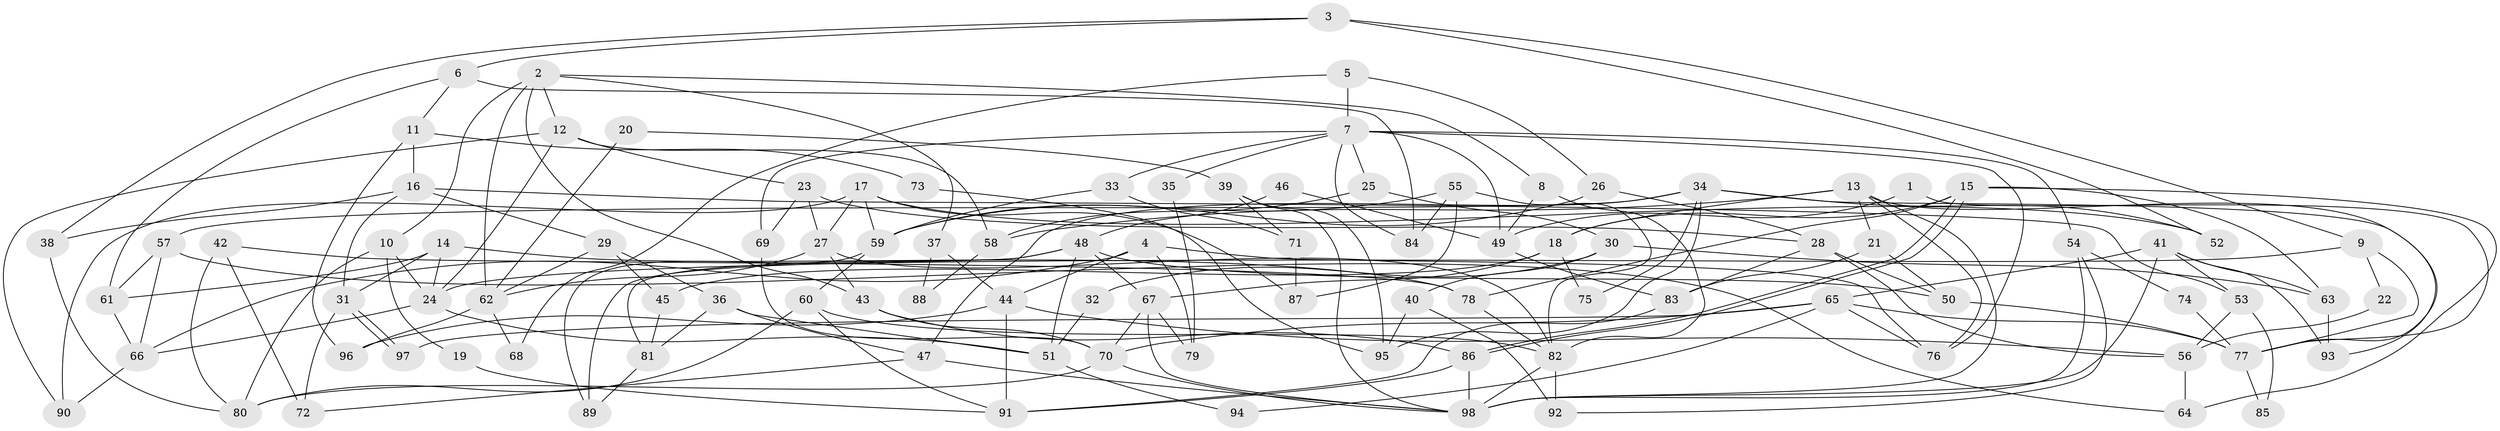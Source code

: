 // Generated by graph-tools (version 1.1) at 2025/26/03/09/25 03:26:22]
// undirected, 98 vertices, 196 edges
graph export_dot {
graph [start="1"]
  node [color=gray90,style=filled];
  1;
  2;
  3;
  4;
  5;
  6;
  7;
  8;
  9;
  10;
  11;
  12;
  13;
  14;
  15;
  16;
  17;
  18;
  19;
  20;
  21;
  22;
  23;
  24;
  25;
  26;
  27;
  28;
  29;
  30;
  31;
  32;
  33;
  34;
  35;
  36;
  37;
  38;
  39;
  40;
  41;
  42;
  43;
  44;
  45;
  46;
  47;
  48;
  49;
  50;
  51;
  52;
  53;
  54;
  55;
  56;
  57;
  58;
  59;
  60;
  61;
  62;
  63;
  64;
  65;
  66;
  67;
  68;
  69;
  70;
  71;
  72;
  73;
  74;
  75;
  76;
  77;
  78;
  79;
  80;
  81;
  82;
  83;
  84;
  85;
  86;
  87;
  88;
  89;
  90;
  91;
  92;
  93;
  94;
  95;
  96;
  97;
  98;
  1 -- 49;
  1 -- 77;
  2 -- 12;
  2 -- 43;
  2 -- 8;
  2 -- 10;
  2 -- 37;
  2 -- 62;
  3 -- 52;
  3 -- 6;
  3 -- 9;
  3 -- 38;
  4 -- 76;
  4 -- 66;
  4 -- 44;
  4 -- 79;
  5 -- 7;
  5 -- 26;
  5 -- 68;
  6 -- 61;
  6 -- 84;
  6 -- 11;
  7 -- 49;
  7 -- 69;
  7 -- 25;
  7 -- 33;
  7 -- 35;
  7 -- 54;
  7 -- 76;
  7 -- 84;
  8 -- 82;
  8 -- 49;
  9 -- 77;
  9 -- 22;
  9 -- 24;
  10 -- 80;
  10 -- 19;
  10 -- 24;
  11 -- 16;
  11 -- 73;
  11 -- 96;
  12 -- 24;
  12 -- 23;
  12 -- 58;
  12 -- 90;
  13 -- 98;
  13 -- 58;
  13 -- 18;
  13 -- 21;
  13 -- 76;
  13 -- 77;
  14 -- 24;
  14 -- 78;
  14 -- 31;
  14 -- 61;
  15 -- 86;
  15 -- 86;
  15 -- 18;
  15 -- 63;
  15 -- 64;
  15 -- 78;
  16 -- 29;
  16 -- 31;
  16 -- 38;
  16 -- 53;
  17 -- 90;
  17 -- 27;
  17 -- 52;
  17 -- 59;
  17 -- 87;
  18 -- 67;
  18 -- 45;
  18 -- 75;
  19 -- 91;
  20 -- 39;
  20 -- 62;
  21 -- 50;
  21 -- 83;
  22 -- 56;
  23 -- 28;
  23 -- 27;
  23 -- 69;
  24 -- 51;
  24 -- 66;
  25 -- 30;
  25 -- 58;
  26 -- 28;
  26 -- 59;
  27 -- 43;
  27 -- 82;
  27 -- 62;
  28 -- 83;
  28 -- 56;
  28 -- 50;
  29 -- 45;
  29 -- 62;
  29 -- 36;
  30 -- 40;
  30 -- 63;
  30 -- 32;
  31 -- 97;
  31 -- 97;
  31 -- 72;
  32 -- 51;
  33 -- 59;
  33 -- 71;
  34 -- 93;
  34 -- 47;
  34 -- 52;
  34 -- 57;
  34 -- 75;
  34 -- 95;
  35 -- 79;
  36 -- 51;
  36 -- 47;
  36 -- 81;
  37 -- 44;
  37 -- 88;
  38 -- 80;
  39 -- 71;
  39 -- 98;
  39 -- 95;
  40 -- 92;
  40 -- 95;
  41 -- 65;
  41 -- 53;
  41 -- 63;
  41 -- 93;
  41 -- 98;
  42 -- 80;
  42 -- 72;
  42 -- 78;
  43 -- 86;
  43 -- 70;
  44 -- 96;
  44 -- 56;
  44 -- 91;
  45 -- 81;
  46 -- 49;
  46 -- 48;
  47 -- 98;
  47 -- 72;
  48 -- 50;
  48 -- 81;
  48 -- 51;
  48 -- 67;
  48 -- 89;
  49 -- 83;
  50 -- 77;
  51 -- 94;
  53 -- 56;
  53 -- 85;
  54 -- 98;
  54 -- 74;
  54 -- 92;
  55 -- 59;
  55 -- 82;
  55 -- 84;
  55 -- 87;
  56 -- 64;
  57 -- 66;
  57 -- 61;
  57 -- 64;
  58 -- 88;
  59 -- 60;
  59 -- 89;
  60 -- 82;
  60 -- 91;
  60 -- 80;
  61 -- 66;
  62 -- 68;
  62 -- 96;
  63 -- 93;
  65 -- 70;
  65 -- 76;
  65 -- 77;
  65 -- 94;
  65 -- 97;
  66 -- 90;
  67 -- 70;
  67 -- 79;
  67 -- 98;
  69 -- 70;
  70 -- 80;
  70 -- 98;
  71 -- 87;
  73 -- 95;
  74 -- 77;
  77 -- 85;
  78 -- 82;
  81 -- 89;
  82 -- 98;
  82 -- 92;
  83 -- 91;
  86 -- 98;
  86 -- 91;
}
